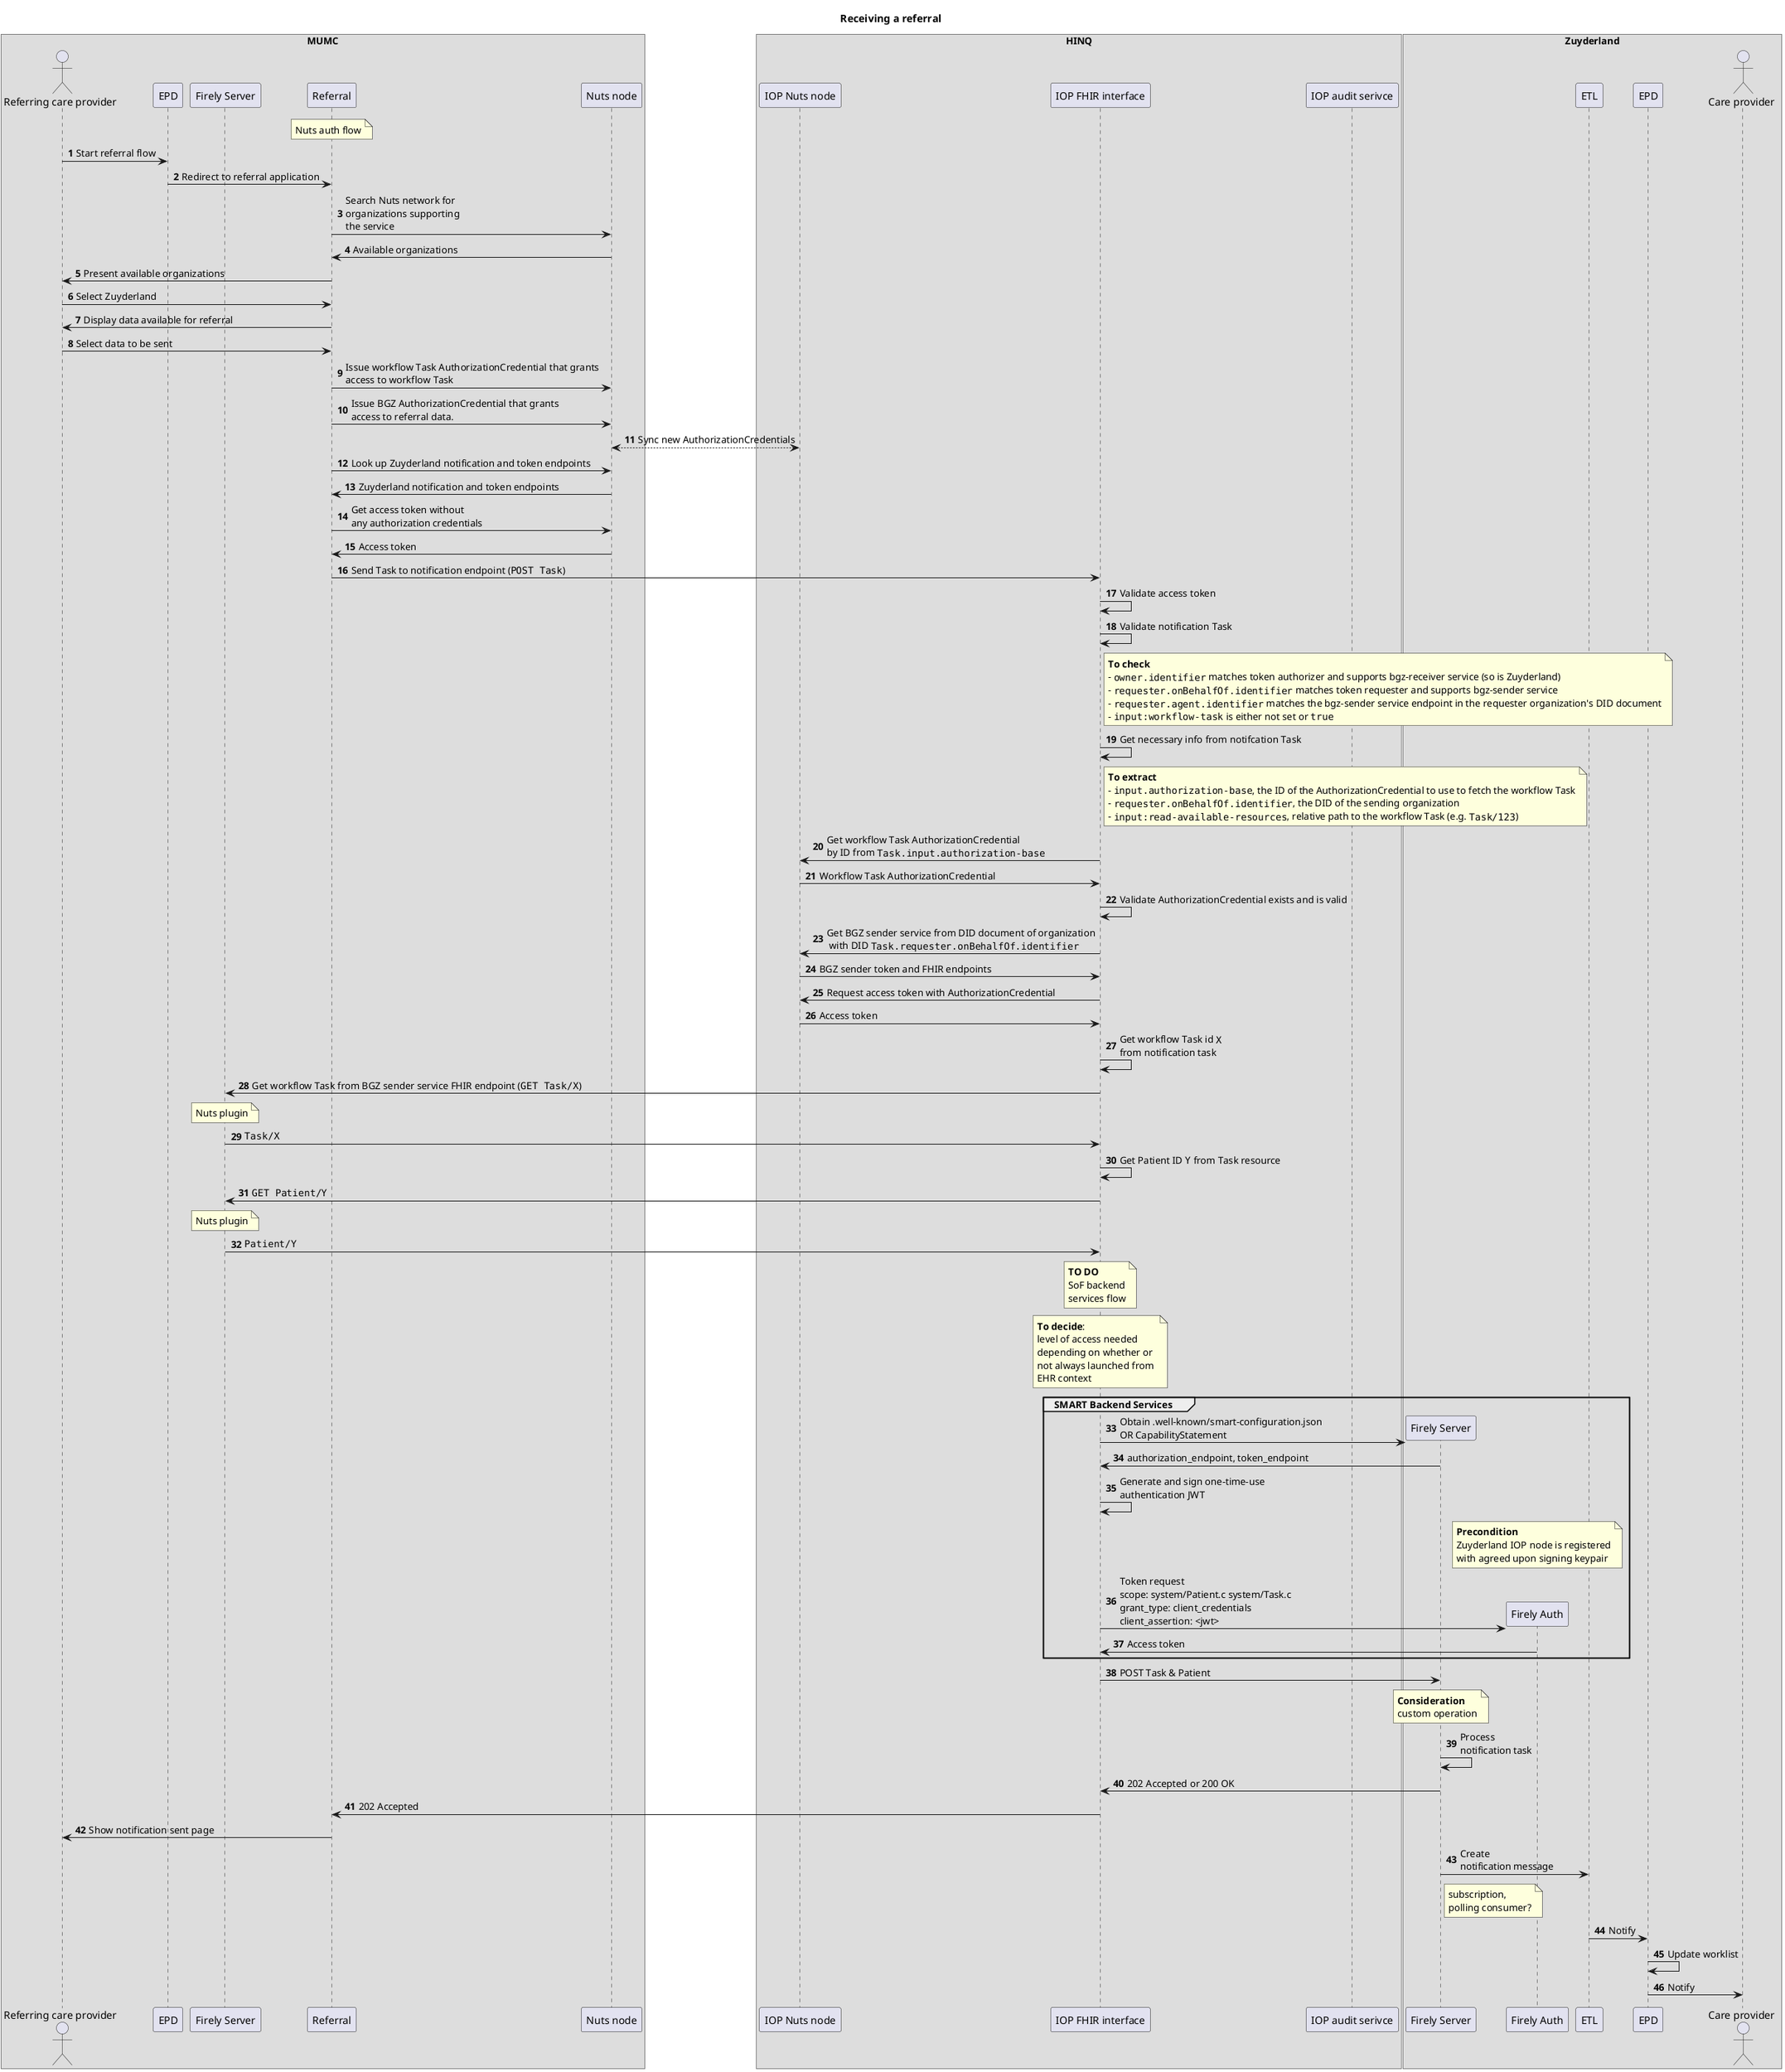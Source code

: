 @startuml
autonumber

title Receiving a referral

box "MUMC"
    actor "Referring care provider" as mp
    participant "EPD" as me
    participant "Firely Server" as mf
    participant "Referral" as mr
    participant "Nuts node" as mn
end box

box "HINQ"
    participant "IOP Nuts node" as hn
    participant "IOP FHIR interface" as hf
    participant "IOP audit serivce" as ha
end box

box "Zuyderland"
    participant "Firely Server" as zf
    participant "Firely Auth" as za
    participant "ETL" as zt
    participant "EPD" as ze
    actor "Care provider" as zp
end box

note over mr: Nuts auth flow
mp->me: Start referral flow
me->mr: Redirect to referral application
mr->mn: Search Nuts network for\norganizations supporting\nthe service
mn->mr: Available organizations
mr->mp: Present available organizations
mp->mr: Select Zuyderland
mr->mp: Display data available for referral
mp->mr: Select data to be sent
mr->mn: Issue workflow Task AuthorizationCredential that grants\naccess to workflow Task
mr->mn: Issue BGZ AuthorizationCredential that grants\naccess to referral data.
mn<-->hn: Sync new AuthorizationCredentials
mr->mn: Look up Zuyderland notification and token endpoints
mn->mr: Zuyderland notification and token endpoints
mr->mn: Get access token without\nany authorization credentials
mn->mr: Access token
mr->hf: Send Task to notification endpoint (""POST Task"")
hf->hf: Validate access token
hf->hf: Validate notification Task
note right of hf
**To check**
- ""owner.identifier"" matches token authorizer and supports bgz-receiver service (so is Zuyderland)
- ""requester.onBehalfOf.identifier"" matches token requester and supports bgz-sender service
- ""requester.agent.identifier"" matches the bgz-sender service endpoint in the requester organization's DID document
- ""input:workflow-task"" is either not set or ""true""
end note
hf->hf: Get necessary info from notifcation Task
note right of hf
**To extract**
- ""input.authorization-base"", the ID of the AuthorizationCredential to use to fetch the workflow Task
- ""requester.onBehalfOf.identifier"", the DID of the sending organization
- ""input:read-available-resources"", relative path to the workflow Task (e.g. ""Task/123"")
end note
hf->hn: Get workflow Task AuthorizationCredential\nby ID from ""Task.input.authorization-base""
hn->hf: Workflow Task AuthorizationCredential
hf->hf: Validate AuthorizationCredential exists and is valid
hf->hn: Get BGZ sender service from DID document of organization\n with DID ""Task.requester.onBehalfOf.identifier""
hn->hf: BGZ sender token and FHIR endpoints
hf->hn: Request access token with AuthorizationCredential
hn->hf: Access token
hf->hf: Get workflow Task id ""X""\nfrom notification task
hf->mf: Get workflow Task from BGZ sender service FHIR endpoint (""GET Task/X"")
note over mf: Nuts plugin
mf->hf: ""Task/X""
hf->hf: Get Patient ID ""Y"" from Task resource
hf->mf: ""GET Patient/Y""
note over mf: Nuts plugin
mf->hf: ""Patient/Y""
note over hf:**TO DO**\nSoF backend\nservices flow
note over hf:**To decide**:\nlevel of access needed\ndepending on whether or \nnot always launched from \nEHR context
group SMART Backend Services
    hf->zf **: Obtain .well-known/smart-configuration.json\nOR CapabilityStatement
    zf->hf: authorization_endpoint, token_endpoint
    hf->hf: Generate and sign one-time-use\nauthentication JWT
    create za
    note over za: **Precondition**\nZuyderland IOP node is registered\nwith agreed upon signing keypair
    hf->za: Token request\nscope: system/Patient.c system/Task.c\ngrant_type: client_credentials\nclient_assertion: <jwt>
    za->hf: Access token
end group

hf->zf: POST Task & Patient
note over zf:**Consideration**\ncustom operation
zf->zf: Process\nnotification task
zf->hf: 202 Accepted or 200 OK
hf->mr: 202 Accepted
mr->mp: Show notification sent page
zf->zt: Create\nnotification message
note right of zf: subscription,\npolling consumer?
zt->ze: Notify
ze->ze: Update worklist
ze->zp: Notify

@enduml
